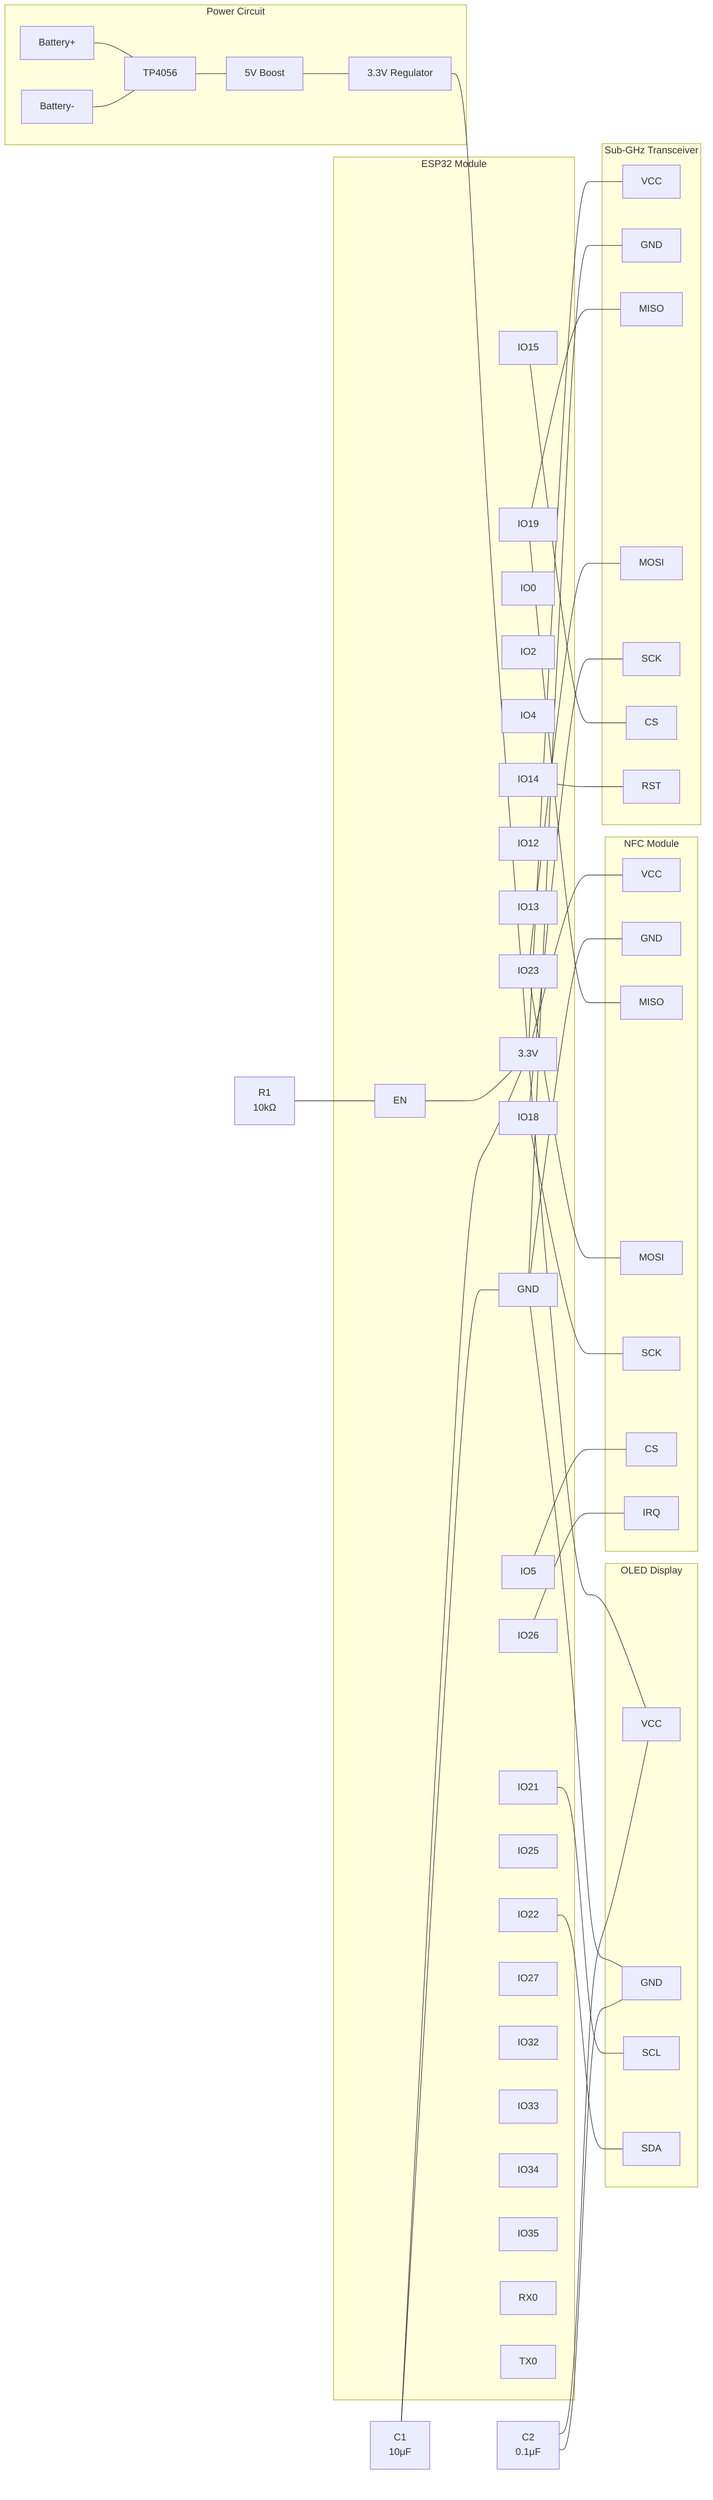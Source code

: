 graph LR
    subgraph ESP32["ESP32 Module"]
        ESP_3V3["3.3V"]
        ESP_EN["EN"]
        ESP_GND["GND"]
        ESP_IO0["IO0"]
        ESP_IO2["IO2"]
        ESP_IO4["IO4"]
        ESP_IO5["IO5"]
        ESP_IO12["IO12"]
        ESP_IO13["IO13"]
        ESP_IO14["IO14"]
        ESP_IO15["IO15"]
        ESP_IO18["IO18"]
        ESP_IO19["IO19"]
        ESP_IO21["IO21"]
        ESP_IO22["IO22"]
        ESP_IO23["IO23"]
        ESP_IO25["IO25"]
        ESP_IO26["IO26"]
        ESP_IO27["IO27"]
        ESP_IO32["IO32"]
        ESP_IO33["IO33"]
        ESP_IO34["IO34"]
        ESP_IO35["IO35"]
        ESP_RX["RX0"]
        ESP_TX["TX0"]
    end
    
    subgraph OLED["OLED Display"]
        OLED_VCC["VCC"]
        OLED_GND["GND"]
        OLED_SCL["SCL"]
        OLED_SDA["SDA"]
    end
    
    subgraph NFC["NFC Module"]
        NFC_VCC["VCC"]
        NFC_GND["GND"]
        NFC_MISO["MISO"]
        NFC_MOSI["MOSI"]
        NFC_SCK["SCK"]
        NFC_CS["CS"]
        NFC_IRQ["IRQ"]
    end
    
    subgraph SUBGHZ["Sub-GHz Transceiver"]
        SUBGHZ_VCC["VCC"]
        SUBGHZ_GND["GND"]
        SUBGHZ_MISO["MISO"]
        SUBGHZ_MOSI["MOSI"]
        SUBGHZ_SCK["SCK"]
        SUBGHZ_CS["CS"]
        SUBGHZ_RST["RST"]
    end
    
    subgraph POWER["Power Circuit"]
        BAT["Battery+"]
        BAT_NEG["Battery-"]
        TP4056["TP4056"]
        BOOST["5V Boost"]
        REG_3V3["3.3V Regulator"]
    end
    
    %% Connections
    ESP_3V3 --- OLED_VCC
    ESP_GND --- OLED_GND
    ESP_IO21 --- OLED_SCL
    ESP_IO22 --- OLED_SDA
    
    ESP_3V3 --- NFC_VCC
    ESP_GND --- NFC_GND
    ESP_IO19 --- NFC_MISO
    ESP_IO23 --- NFC_MOSI
    ESP_IO18 --- NFC_SCK
    ESP_IO5 --- NFC_CS
    ESP_IO26 --- NFC_IRQ
    
    ESP_3V3 --- SUBGHZ_VCC
    ESP_GND --- SUBGHZ_GND
    ESP_IO19 --- SUBGHZ_MISO
    ESP_IO23 --- SUBGHZ_MOSI
    ESP_IO18 --- SUBGHZ_SCK
    ESP_IO15 --- SUBGHZ_CS
    ESP_IO14 --- SUBGHZ_RST
    
    BAT --- TP4056
    BAT_NEG --- TP4056
    TP4056 --- BOOST
    BOOST --- REG_3V3
    REG_3V3 --- ESP_3V3
    
    %% Add resistors and capacitors
    R1["R1\n10kΩ"] --- ESP_EN
    ESP_EN --- ESP_3V3
    
    C1["C1\n10μF"] --- ESP_3V3
    C1 --- ESP_GND
    
    C2["C2\n0.1μF"] --- OLED_VCC
    C2 --- OLED_GND